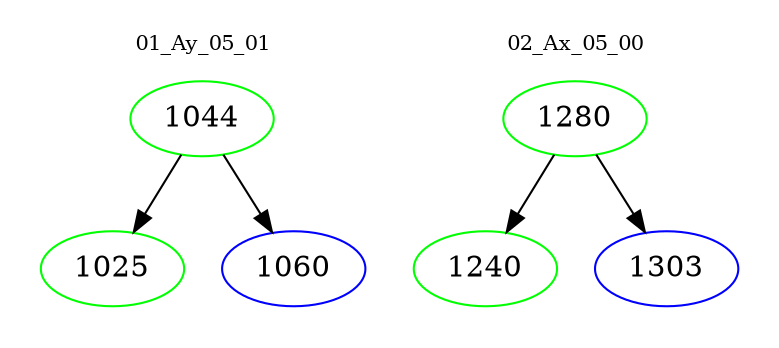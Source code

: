 digraph{
subgraph cluster_0 {
color = white
label = "01_Ay_05_01";
fontsize=10;
T0_1044 [label="1044", color="green"]
T0_1044 -> T0_1025 [color="black"]
T0_1025 [label="1025", color="green"]
T0_1044 -> T0_1060 [color="black"]
T0_1060 [label="1060", color="blue"]
}
subgraph cluster_1 {
color = white
label = "02_Ax_05_00";
fontsize=10;
T1_1280 [label="1280", color="green"]
T1_1280 -> T1_1240 [color="black"]
T1_1240 [label="1240", color="green"]
T1_1280 -> T1_1303 [color="black"]
T1_1303 [label="1303", color="blue"]
}
}
